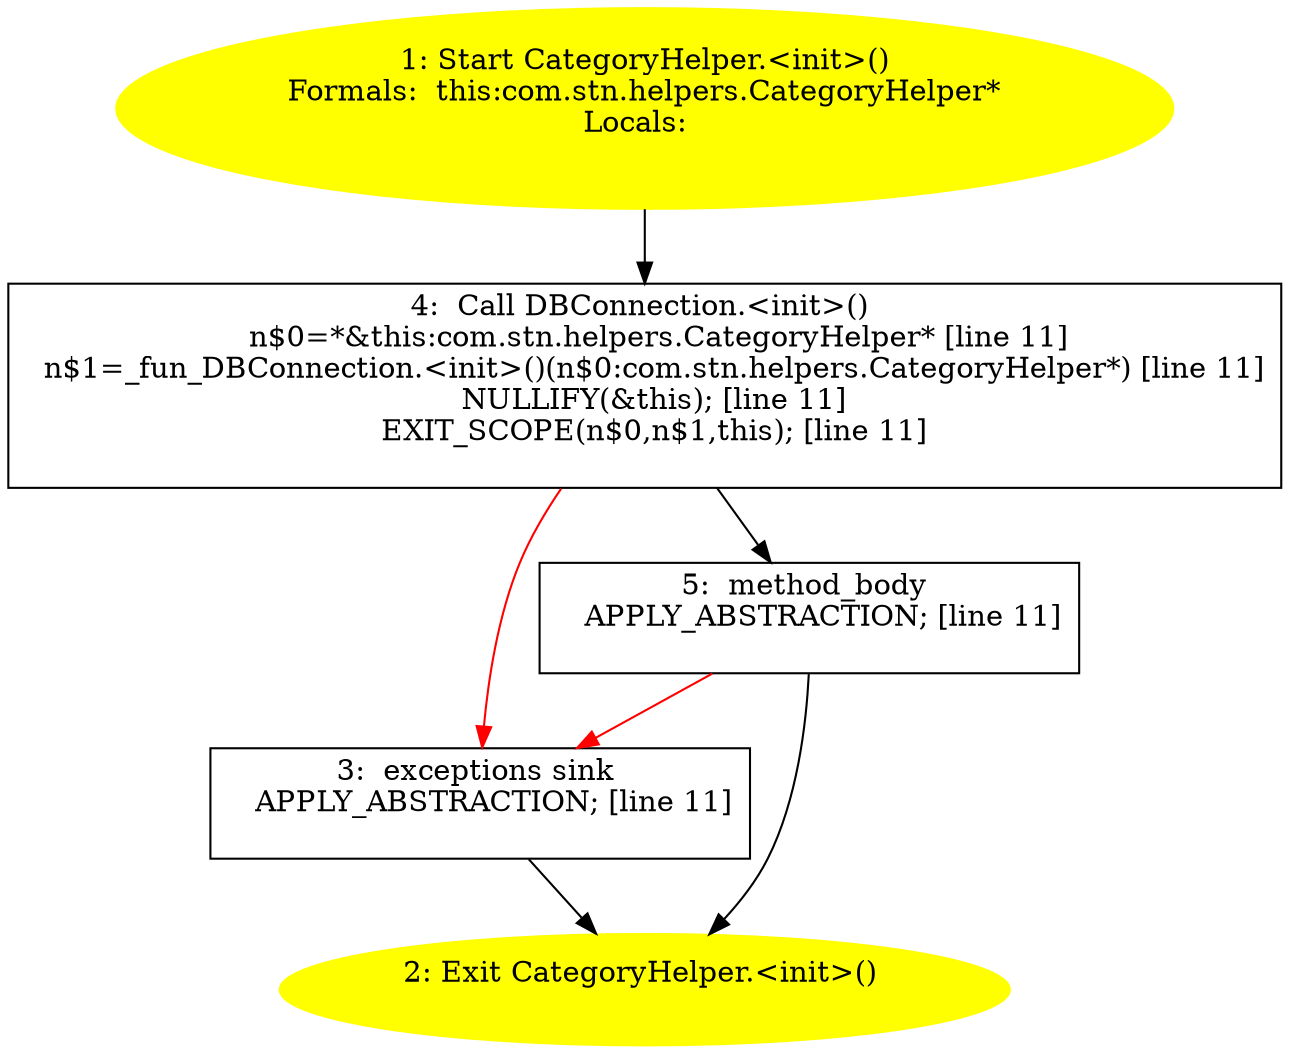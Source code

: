 /* @generated */
digraph cfg {
"com.stn.helpers.CategoryHelper.<init>().7bf89468e61f5ed9c6489589d2249ff7_1" [label="1: Start CategoryHelper.<init>()\nFormals:  this:com.stn.helpers.CategoryHelper*\nLocals:  \n  " color=yellow style=filled]
	

	 "com.stn.helpers.CategoryHelper.<init>().7bf89468e61f5ed9c6489589d2249ff7_1" -> "com.stn.helpers.CategoryHelper.<init>().7bf89468e61f5ed9c6489589d2249ff7_4" ;
"com.stn.helpers.CategoryHelper.<init>().7bf89468e61f5ed9c6489589d2249ff7_2" [label="2: Exit CategoryHelper.<init>() \n  " color=yellow style=filled]
	

"com.stn.helpers.CategoryHelper.<init>().7bf89468e61f5ed9c6489589d2249ff7_3" [label="3:  exceptions sink \n   APPLY_ABSTRACTION; [line 11]\n " shape="box"]
	

	 "com.stn.helpers.CategoryHelper.<init>().7bf89468e61f5ed9c6489589d2249ff7_3" -> "com.stn.helpers.CategoryHelper.<init>().7bf89468e61f5ed9c6489589d2249ff7_2" ;
"com.stn.helpers.CategoryHelper.<init>().7bf89468e61f5ed9c6489589d2249ff7_4" [label="4:  Call DBConnection.<init>() \n   n$0=*&this:com.stn.helpers.CategoryHelper* [line 11]\n  n$1=_fun_DBConnection.<init>()(n$0:com.stn.helpers.CategoryHelper*) [line 11]\n  NULLIFY(&this); [line 11]\n  EXIT_SCOPE(n$0,n$1,this); [line 11]\n " shape="box"]
	

	 "com.stn.helpers.CategoryHelper.<init>().7bf89468e61f5ed9c6489589d2249ff7_4" -> "com.stn.helpers.CategoryHelper.<init>().7bf89468e61f5ed9c6489589d2249ff7_5" ;
	 "com.stn.helpers.CategoryHelper.<init>().7bf89468e61f5ed9c6489589d2249ff7_4" -> "com.stn.helpers.CategoryHelper.<init>().7bf89468e61f5ed9c6489589d2249ff7_3" [color="red" ];
"com.stn.helpers.CategoryHelper.<init>().7bf89468e61f5ed9c6489589d2249ff7_5" [label="5:  method_body \n   APPLY_ABSTRACTION; [line 11]\n " shape="box"]
	

	 "com.stn.helpers.CategoryHelper.<init>().7bf89468e61f5ed9c6489589d2249ff7_5" -> "com.stn.helpers.CategoryHelper.<init>().7bf89468e61f5ed9c6489589d2249ff7_2" ;
	 "com.stn.helpers.CategoryHelper.<init>().7bf89468e61f5ed9c6489589d2249ff7_5" -> "com.stn.helpers.CategoryHelper.<init>().7bf89468e61f5ed9c6489589d2249ff7_3" [color="red" ];
}
